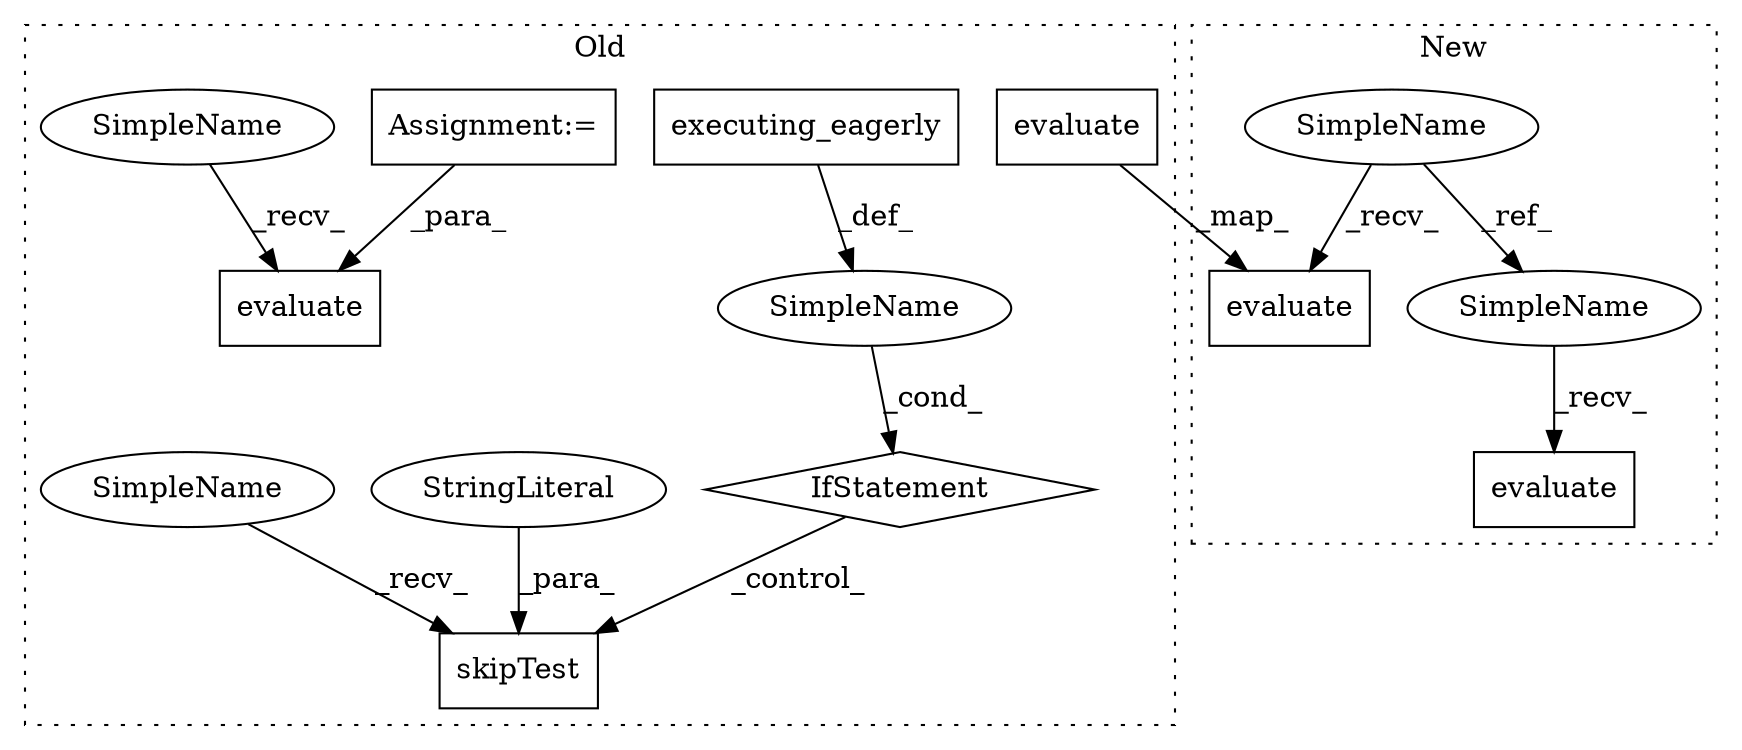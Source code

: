 digraph G {
subgraph cluster0 {
1 [label="executing_eagerly" a="32" s="12504" l="19" shape="box"];
3 [label="IfStatement" a="25" s="12489,12523" l="4,2" shape="diamond"];
4 [label="SimpleName" a="42" s="" l="" shape="ellipse"];
5 [label="skipTest" a="32" s="12538,12560" l="9,1" shape="box"];
6 [label="StringLiteral" a="45" s="12547" l="13" shape="ellipse"];
8 [label="evaluate" a="32" s="13323,13338" l="9,1" shape="box"];
9 [label="Assignment:=" a="7" s="12947" l="1" shape="box"];
11 [label="evaluate" a="32" s="13171,13231" l="9,1" shape="box"];
13 [label="SimpleName" a="42" s="12533" l="4" shape="ellipse"];
14 [label="SimpleName" a="42" s="13318" l="4" shape="ellipse"];
label = "Old";
style="dotted";
}
subgraph cluster1 {
2 [label="evaluate" a="32" s="13325,13344" l="9,1" shape="box"];
7 [label="SimpleName" a="42" s="12487" l="4" shape="ellipse"];
10 [label="evaluate" a="32" s="13253,13313" l="9,1" shape="box"];
12 [label="SimpleName" a="42" s="13320" l="4" shape="ellipse"];
label = "New";
style="dotted";
}
1 -> 4 [label="_def_"];
3 -> 5 [label="_control_"];
4 -> 3 [label="_cond_"];
6 -> 5 [label="_para_"];
7 -> 10 [label="_recv_"];
7 -> 12 [label="_ref_"];
9 -> 8 [label="_para_"];
11 -> 10 [label="_map_"];
12 -> 2 [label="_recv_"];
13 -> 5 [label="_recv_"];
14 -> 8 [label="_recv_"];
}